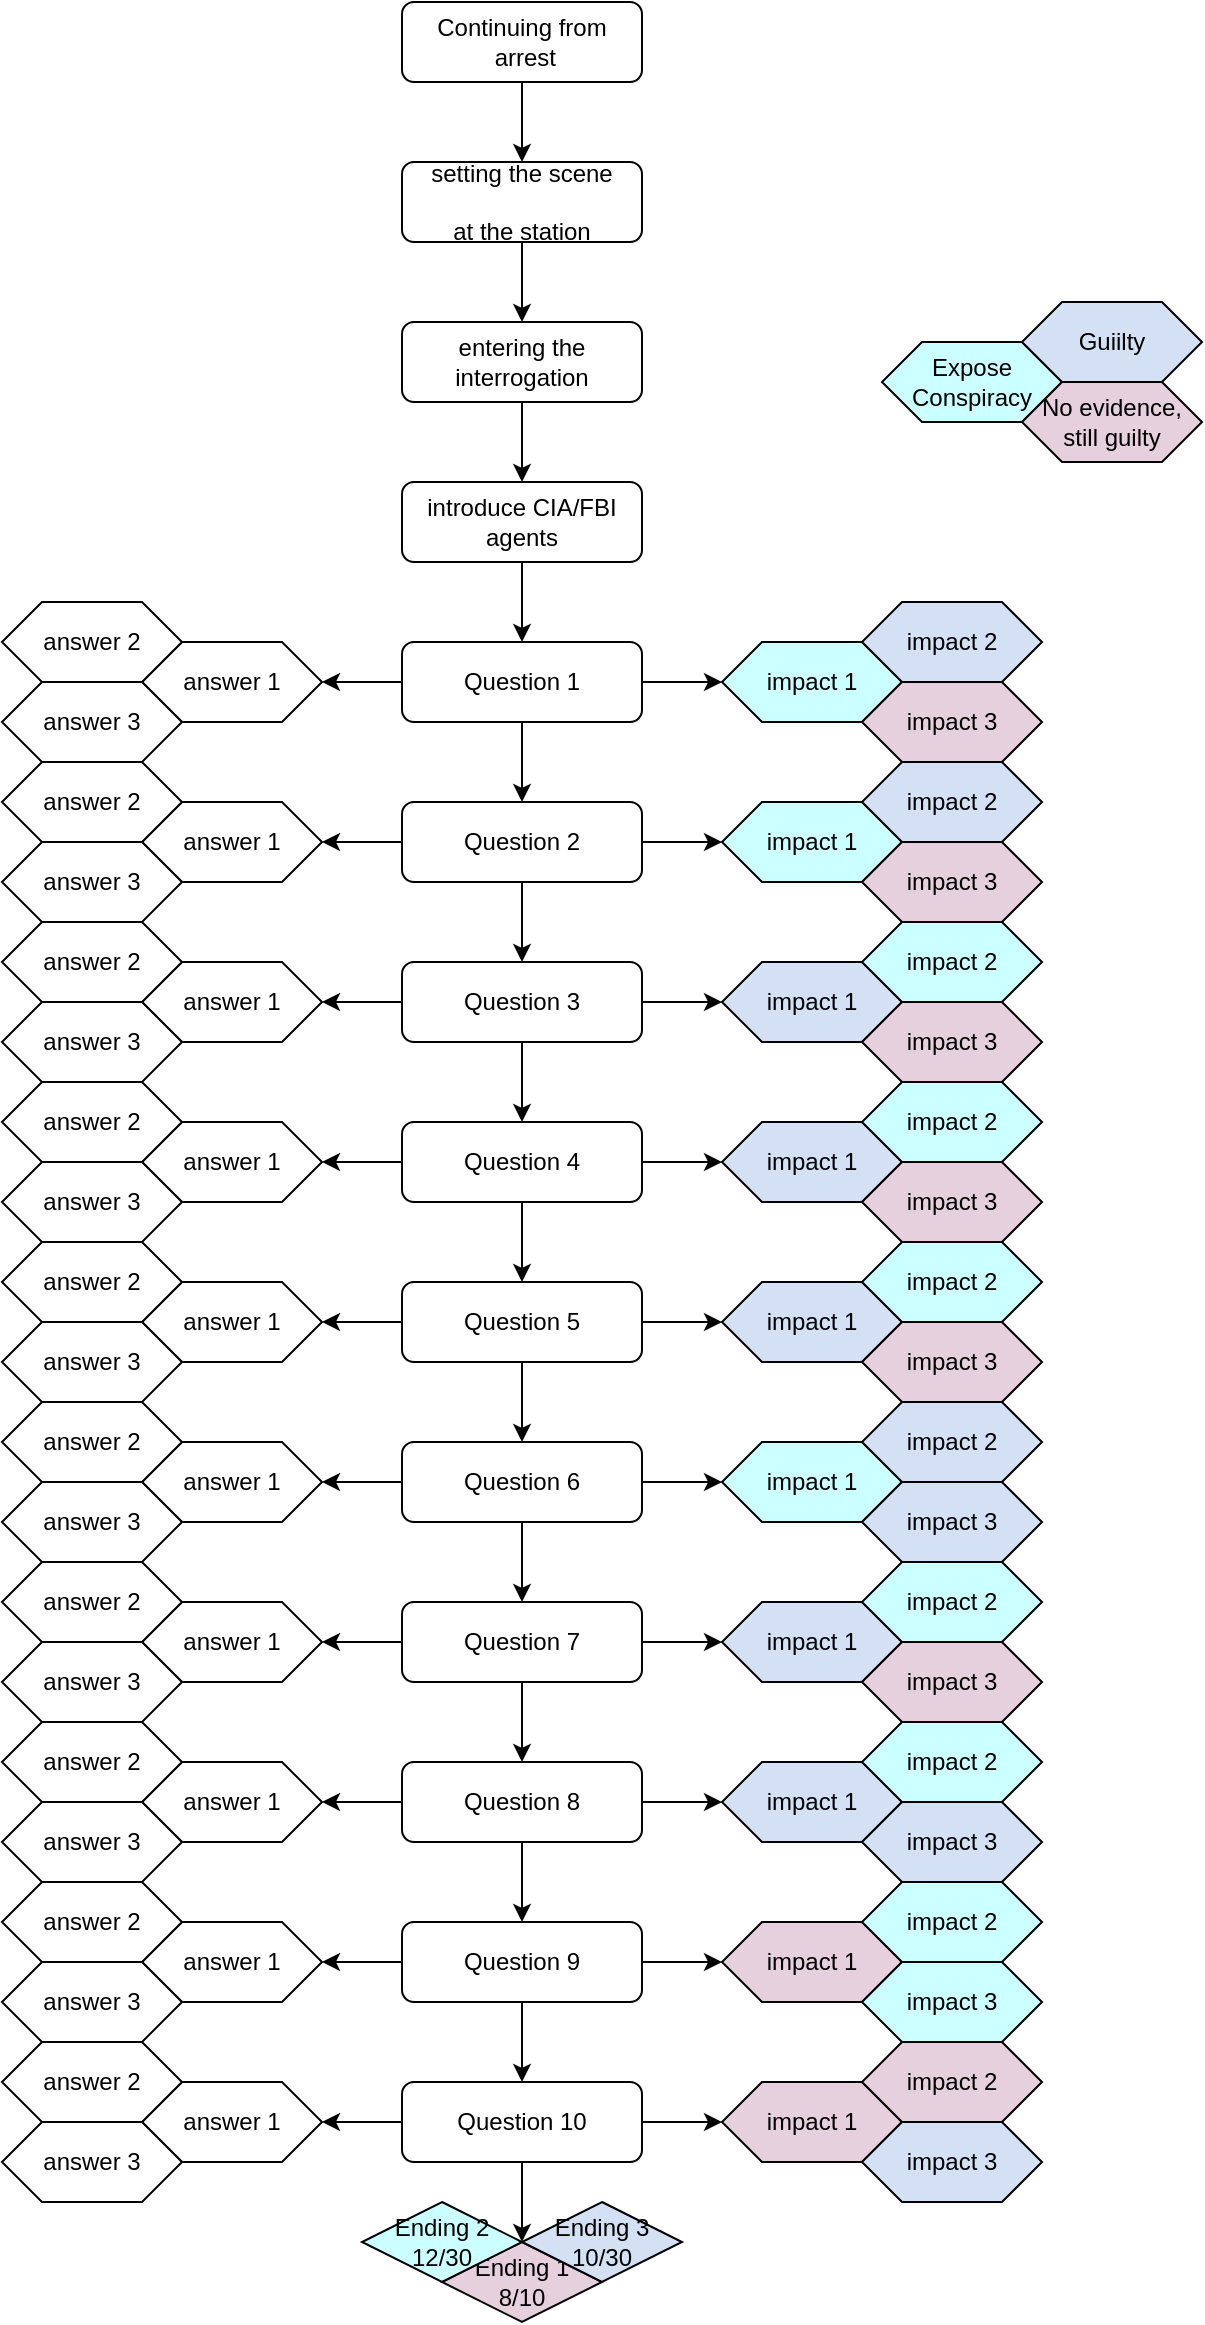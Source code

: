 <mxfile version="14.9.8" type="github">
  <diagram id="C5RBs43oDa-KdzZeNtuy" name="Page-1">
    <mxGraphModel dx="1038" dy="579" grid="1" gridSize="10" guides="1" tooltips="1" connect="1" arrows="1" fold="1" page="1" pageScale="1" pageWidth="827" pageHeight="1169" math="0" shadow="0">
      <root>
        <mxCell id="WIyWlLk6GJQsqaUBKTNV-0" />
        <mxCell id="WIyWlLk6GJQsqaUBKTNV-1" parent="WIyWlLk6GJQsqaUBKTNV-0" />
        <mxCell id="OK6IVoRi-ZR82b24dtMk-136" style="edgeStyle=orthogonalEdgeStyle;rounded=0;orthogonalLoop=1;jettySize=auto;html=1;exitX=0.5;exitY=1;exitDx=0;exitDy=0;entryX=0.5;entryY=0;entryDx=0;entryDy=0;" edge="1" parent="WIyWlLk6GJQsqaUBKTNV-1" source="WIyWlLk6GJQsqaUBKTNV-3" target="dZfw9gdwl8cU3iEWF7_1-1">
          <mxGeometry relative="1" as="geometry" />
        </mxCell>
        <mxCell id="WIyWlLk6GJQsqaUBKTNV-3" value="Continuing from &amp;nbsp;arrest" style="rounded=1;whiteSpace=wrap;html=1;fontSize=12;glass=0;strokeWidth=1;shadow=0;" parent="WIyWlLk6GJQsqaUBKTNV-1" vertex="1">
          <mxGeometry x="360" width="120" height="40" as="geometry" />
        </mxCell>
        <mxCell id="OK6IVoRi-ZR82b24dtMk-137" style="edgeStyle=orthogonalEdgeStyle;rounded=0;orthogonalLoop=1;jettySize=auto;html=1;exitX=0.5;exitY=1;exitDx=0;exitDy=0;" edge="1" parent="WIyWlLk6GJQsqaUBKTNV-1" source="dZfw9gdwl8cU3iEWF7_1-1" target="OK6IVoRi-ZR82b24dtMk-0">
          <mxGeometry relative="1" as="geometry" />
        </mxCell>
        <mxCell id="dZfw9gdwl8cU3iEWF7_1-1" value="setting the scene&lt;br&gt;&amp;nbsp;&lt;br&gt;at the station" style="rounded=1;whiteSpace=wrap;html=1;" vertex="1" parent="WIyWlLk6GJQsqaUBKTNV-1">
          <mxGeometry x="360" y="80" width="120" height="40" as="geometry" />
        </mxCell>
        <mxCell id="OK6IVoRi-ZR82b24dtMk-139" style="edgeStyle=orthogonalEdgeStyle;rounded=0;orthogonalLoop=1;jettySize=auto;html=1;exitX=0.5;exitY=1;exitDx=0;exitDy=0;" edge="1" parent="WIyWlLk6GJQsqaUBKTNV-1" source="dZfw9gdwl8cU3iEWF7_1-9" target="OK6IVoRi-ZR82b24dtMk-1">
          <mxGeometry relative="1" as="geometry" />
        </mxCell>
        <mxCell id="dZfw9gdwl8cU3iEWF7_1-9" value="introduce CIA/FBI agents" style="rounded=1;whiteSpace=wrap;html=1;" vertex="1" parent="WIyWlLk6GJQsqaUBKTNV-1">
          <mxGeometry x="360" y="240" width="120" height="40" as="geometry" />
        </mxCell>
        <mxCell id="OK6IVoRi-ZR82b24dtMk-138" style="edgeStyle=orthogonalEdgeStyle;rounded=0;orthogonalLoop=1;jettySize=auto;html=1;exitX=0.5;exitY=1;exitDx=0;exitDy=0;" edge="1" parent="WIyWlLk6GJQsqaUBKTNV-1" source="OK6IVoRi-ZR82b24dtMk-0" target="dZfw9gdwl8cU3iEWF7_1-9">
          <mxGeometry relative="1" as="geometry" />
        </mxCell>
        <mxCell id="OK6IVoRi-ZR82b24dtMk-0" value="entering the interrogation" style="rounded=1;whiteSpace=wrap;html=1;" vertex="1" parent="WIyWlLk6GJQsqaUBKTNV-1">
          <mxGeometry x="360" y="160" width="120" height="40" as="geometry" />
        </mxCell>
        <mxCell id="OK6IVoRi-ZR82b24dtMk-140" style="edgeStyle=orthogonalEdgeStyle;rounded=0;orthogonalLoop=1;jettySize=auto;html=1;exitX=0.5;exitY=1;exitDx=0;exitDy=0;" edge="1" parent="WIyWlLk6GJQsqaUBKTNV-1" source="OK6IVoRi-ZR82b24dtMk-1" target="OK6IVoRi-ZR82b24dtMk-47">
          <mxGeometry relative="1" as="geometry" />
        </mxCell>
        <mxCell id="OK6IVoRi-ZR82b24dtMk-151" style="edgeStyle=orthogonalEdgeStyle;rounded=0;orthogonalLoop=1;jettySize=auto;html=1;exitX=0;exitY=0.5;exitDx=0;exitDy=0;" edge="1" parent="WIyWlLk6GJQsqaUBKTNV-1" source="OK6IVoRi-ZR82b24dtMk-1" target="OK6IVoRi-ZR82b24dtMk-106">
          <mxGeometry relative="1" as="geometry" />
        </mxCell>
        <mxCell id="OK6IVoRi-ZR82b24dtMk-171" style="edgeStyle=orthogonalEdgeStyle;rounded=0;orthogonalLoop=1;jettySize=auto;html=1;exitX=1;exitY=0.5;exitDx=0;exitDy=0;entryX=0;entryY=0.5;entryDx=0;entryDy=0;" edge="1" parent="WIyWlLk6GJQsqaUBKTNV-1" source="OK6IVoRi-ZR82b24dtMk-1" target="OK6IVoRi-ZR82b24dtMk-58">
          <mxGeometry relative="1" as="geometry" />
        </mxCell>
        <mxCell id="OK6IVoRi-ZR82b24dtMk-1" value="Question 1" style="rounded=1;whiteSpace=wrap;html=1;" vertex="1" parent="WIyWlLk6GJQsqaUBKTNV-1">
          <mxGeometry x="360" y="320" width="120" height="40" as="geometry" />
        </mxCell>
        <mxCell id="OK6IVoRi-ZR82b24dtMk-141" style="edgeStyle=orthogonalEdgeStyle;rounded=0;orthogonalLoop=1;jettySize=auto;html=1;exitX=0.5;exitY=1;exitDx=0;exitDy=0;" edge="1" parent="WIyWlLk6GJQsqaUBKTNV-1" source="OK6IVoRi-ZR82b24dtMk-47" target="OK6IVoRi-ZR82b24dtMk-48">
          <mxGeometry relative="1" as="geometry" />
        </mxCell>
        <mxCell id="OK6IVoRi-ZR82b24dtMk-152" style="edgeStyle=orthogonalEdgeStyle;rounded=0;orthogonalLoop=1;jettySize=auto;html=1;exitX=0;exitY=0.5;exitDx=0;exitDy=0;entryX=1;entryY=0.5;entryDx=0;entryDy=0;" edge="1" parent="WIyWlLk6GJQsqaUBKTNV-1" source="OK6IVoRi-ZR82b24dtMk-47" target="OK6IVoRi-ZR82b24dtMk-109">
          <mxGeometry relative="1" as="geometry" />
        </mxCell>
        <mxCell id="OK6IVoRi-ZR82b24dtMk-170" style="edgeStyle=orthogonalEdgeStyle;rounded=0;orthogonalLoop=1;jettySize=auto;html=1;exitX=1;exitY=0.5;exitDx=0;exitDy=0;entryX=0;entryY=0.5;entryDx=0;entryDy=0;" edge="1" parent="WIyWlLk6GJQsqaUBKTNV-1" source="OK6IVoRi-ZR82b24dtMk-47" target="OK6IVoRi-ZR82b24dtMk-65">
          <mxGeometry relative="1" as="geometry" />
        </mxCell>
        <mxCell id="dZfw9gdwl8cU3iEWF7_1-65" style="edgeStyle=orthogonalEdgeStyle;rounded=0;orthogonalLoop=1;jettySize=auto;html=1;entryX=0.427;entryY=0.01;entryDx=0;entryDy=0;entryPerimeter=0;" edge="1" parent="WIyWlLk6GJQsqaUBKTNV-1" source="dZfw9gdwl8cU3iEWF7_1-24" target="dZfw9gdwl8cU3iEWF7_1-16">
          <mxGeometry relative="1" as="geometry">
            <mxPoint x="100" y="360" as="targetPoint" />
            <Array as="points">
              <mxPoint x="760" y="320" />
              <mxPoint x="270" y="320" />
              <mxPoint x="270" y="330" />
              <mxPoint x="100" y="330" />
              <mxPoint x="100" y="491" />
            </Array>
          </mxGeometry>
        </mxCell>
        <mxCell id="OK6IVoRi-ZR82b24dtMk-47" value="Question 2" style="rounded=1;whiteSpace=wrap;html=1;" vertex="1" parent="WIyWlLk6GJQsqaUBKTNV-1">
          <mxGeometry x="360" y="400" width="120" height="40" as="geometry" />
        </mxCell>
        <mxCell id="OK6IVoRi-ZR82b24dtMk-142" style="edgeStyle=orthogonalEdgeStyle;rounded=0;orthogonalLoop=1;jettySize=auto;html=1;exitX=0.5;exitY=1;exitDx=0;exitDy=0;entryX=0.5;entryY=0;entryDx=0;entryDy=0;" edge="1" parent="WIyWlLk6GJQsqaUBKTNV-1" source="OK6IVoRi-ZR82b24dtMk-48" target="OK6IVoRi-ZR82b24dtMk-49">
          <mxGeometry relative="1" as="geometry" />
        </mxCell>
        <mxCell id="OK6IVoRi-ZR82b24dtMk-153" style="edgeStyle=orthogonalEdgeStyle;rounded=0;orthogonalLoop=1;jettySize=auto;html=1;exitX=0;exitY=0.5;exitDx=0;exitDy=0;entryX=1;entryY=0.5;entryDx=0;entryDy=0;" edge="1" parent="WIyWlLk6GJQsqaUBKTNV-1" source="OK6IVoRi-ZR82b24dtMk-48" target="OK6IVoRi-ZR82b24dtMk-112">
          <mxGeometry relative="1" as="geometry" />
        </mxCell>
        <mxCell id="OK6IVoRi-ZR82b24dtMk-169" style="edgeStyle=orthogonalEdgeStyle;rounded=0;orthogonalLoop=1;jettySize=auto;html=1;exitX=1;exitY=0.5;exitDx=0;exitDy=0;entryX=0;entryY=0.5;entryDx=0;entryDy=0;" edge="1" parent="WIyWlLk6GJQsqaUBKTNV-1" source="OK6IVoRi-ZR82b24dtMk-48" target="OK6IVoRi-ZR82b24dtMk-82">
          <mxGeometry relative="1" as="geometry" />
        </mxCell>
        <mxCell id="OK6IVoRi-ZR82b24dtMk-48" value="Question 3" style="rounded=1;whiteSpace=wrap;html=1;" vertex="1" parent="WIyWlLk6GJQsqaUBKTNV-1">
          <mxGeometry x="360" y="480" width="120" height="40" as="geometry" />
        </mxCell>
        <mxCell id="OK6IVoRi-ZR82b24dtMk-143" style="edgeStyle=orthogonalEdgeStyle;rounded=0;orthogonalLoop=1;jettySize=auto;html=1;exitX=0.5;exitY=1;exitDx=0;exitDy=0;entryX=0.5;entryY=0;entryDx=0;entryDy=0;" edge="1" parent="WIyWlLk6GJQsqaUBKTNV-1" source="OK6IVoRi-ZR82b24dtMk-49" target="OK6IVoRi-ZR82b24dtMk-50">
          <mxGeometry relative="1" as="geometry" />
        </mxCell>
        <mxCell id="OK6IVoRi-ZR82b24dtMk-154" style="edgeStyle=orthogonalEdgeStyle;rounded=0;orthogonalLoop=1;jettySize=auto;html=1;exitX=0;exitY=0.5;exitDx=0;exitDy=0;entryX=1;entryY=0.5;entryDx=0;entryDy=0;" edge="1" parent="WIyWlLk6GJQsqaUBKTNV-1" source="OK6IVoRi-ZR82b24dtMk-49" target="OK6IVoRi-ZR82b24dtMk-115">
          <mxGeometry relative="1" as="geometry" />
        </mxCell>
        <mxCell id="OK6IVoRi-ZR82b24dtMk-168" style="edgeStyle=orthogonalEdgeStyle;rounded=0;orthogonalLoop=1;jettySize=auto;html=1;exitX=1;exitY=0.5;exitDx=0;exitDy=0;entryX=0;entryY=0.5;entryDx=0;entryDy=0;" edge="1" parent="WIyWlLk6GJQsqaUBKTNV-1" source="OK6IVoRi-ZR82b24dtMk-49" target="OK6IVoRi-ZR82b24dtMk-85">
          <mxGeometry relative="1" as="geometry" />
        </mxCell>
        <mxCell id="OK6IVoRi-ZR82b24dtMk-49" value="Question 4" style="rounded=1;whiteSpace=wrap;html=1;" vertex="1" parent="WIyWlLk6GJQsqaUBKTNV-1">
          <mxGeometry x="360" y="560" width="120" height="40" as="geometry" />
        </mxCell>
        <mxCell id="OK6IVoRi-ZR82b24dtMk-144" style="edgeStyle=orthogonalEdgeStyle;rounded=0;orthogonalLoop=1;jettySize=auto;html=1;exitX=0.5;exitY=1;exitDx=0;exitDy=0;entryX=0.5;entryY=0;entryDx=0;entryDy=0;" edge="1" parent="WIyWlLk6GJQsqaUBKTNV-1" source="OK6IVoRi-ZR82b24dtMk-50" target="OK6IVoRi-ZR82b24dtMk-51">
          <mxGeometry relative="1" as="geometry" />
        </mxCell>
        <mxCell id="OK6IVoRi-ZR82b24dtMk-155" style="edgeStyle=orthogonalEdgeStyle;rounded=0;orthogonalLoop=1;jettySize=auto;html=1;exitX=0;exitY=0.5;exitDx=0;exitDy=0;entryX=1;entryY=0.5;entryDx=0;entryDy=0;" edge="1" parent="WIyWlLk6GJQsqaUBKTNV-1" source="OK6IVoRi-ZR82b24dtMk-50" target="OK6IVoRi-ZR82b24dtMk-118">
          <mxGeometry relative="1" as="geometry" />
        </mxCell>
        <mxCell id="OK6IVoRi-ZR82b24dtMk-167" style="edgeStyle=orthogonalEdgeStyle;rounded=0;orthogonalLoop=1;jettySize=auto;html=1;exitX=1;exitY=0.5;exitDx=0;exitDy=0;entryX=0;entryY=0.5;entryDx=0;entryDy=0;" edge="1" parent="WIyWlLk6GJQsqaUBKTNV-1" source="OK6IVoRi-ZR82b24dtMk-50" target="OK6IVoRi-ZR82b24dtMk-88">
          <mxGeometry relative="1" as="geometry" />
        </mxCell>
        <mxCell id="dZfw9gdwl8cU3iEWF7_1-66" style="edgeStyle=orthogonalEdgeStyle;rounded=0;orthogonalLoop=1;jettySize=auto;html=1;" edge="1" parent="WIyWlLk6GJQsqaUBKTNV-1" source="dZfw9gdwl8cU3iEWF7_1-43" target="dZfw9gdwl8cU3iEWF7_1-57">
          <mxGeometry relative="1" as="geometry" />
        </mxCell>
        <mxCell id="OK6IVoRi-ZR82b24dtMk-50" value="Question 5" style="rounded=1;whiteSpace=wrap;html=1;" vertex="1" parent="WIyWlLk6GJQsqaUBKTNV-1">
          <mxGeometry x="360" y="640" width="120" height="40" as="geometry" />
        </mxCell>
        <mxCell id="OK6IVoRi-ZR82b24dtMk-145" style="edgeStyle=orthogonalEdgeStyle;rounded=0;orthogonalLoop=1;jettySize=auto;html=1;exitX=0.5;exitY=1;exitDx=0;exitDy=0;entryX=0.5;entryY=0;entryDx=0;entryDy=0;" edge="1" parent="WIyWlLk6GJQsqaUBKTNV-1" source="OK6IVoRi-ZR82b24dtMk-51" target="OK6IVoRi-ZR82b24dtMk-52">
          <mxGeometry relative="1" as="geometry" />
        </mxCell>
        <mxCell id="OK6IVoRi-ZR82b24dtMk-156" style="edgeStyle=orthogonalEdgeStyle;rounded=0;orthogonalLoop=1;jettySize=auto;html=1;exitX=0;exitY=0.5;exitDx=0;exitDy=0;entryX=1;entryY=0.5;entryDx=0;entryDy=0;" edge="1" parent="WIyWlLk6GJQsqaUBKTNV-1" source="OK6IVoRi-ZR82b24dtMk-51" target="OK6IVoRi-ZR82b24dtMk-121">
          <mxGeometry relative="1" as="geometry" />
        </mxCell>
        <mxCell id="OK6IVoRi-ZR82b24dtMk-166" style="edgeStyle=orthogonalEdgeStyle;rounded=0;orthogonalLoop=1;jettySize=auto;html=1;exitX=1;exitY=0.5;exitDx=0;exitDy=0;entryX=0;entryY=0.5;entryDx=0;entryDy=0;" edge="1" parent="WIyWlLk6GJQsqaUBKTNV-1" source="OK6IVoRi-ZR82b24dtMk-51" target="OK6IVoRi-ZR82b24dtMk-91">
          <mxGeometry relative="1" as="geometry" />
        </mxCell>
        <mxCell id="OK6IVoRi-ZR82b24dtMk-51" value="Question 6" style="rounded=1;whiteSpace=wrap;html=1;" vertex="1" parent="WIyWlLk6GJQsqaUBKTNV-1">
          <mxGeometry x="360" y="720" width="120" height="40" as="geometry" />
        </mxCell>
        <mxCell id="OK6IVoRi-ZR82b24dtMk-146" style="edgeStyle=orthogonalEdgeStyle;rounded=0;orthogonalLoop=1;jettySize=auto;html=1;exitX=0.5;exitY=1;exitDx=0;exitDy=0;entryX=0.5;entryY=0;entryDx=0;entryDy=0;" edge="1" parent="WIyWlLk6GJQsqaUBKTNV-1" source="OK6IVoRi-ZR82b24dtMk-52" target="OK6IVoRi-ZR82b24dtMk-53">
          <mxGeometry relative="1" as="geometry" />
        </mxCell>
        <mxCell id="OK6IVoRi-ZR82b24dtMk-157" style="edgeStyle=orthogonalEdgeStyle;rounded=0;orthogonalLoop=1;jettySize=auto;html=1;exitX=0;exitY=0.5;exitDx=0;exitDy=0;entryX=1;entryY=0.5;entryDx=0;entryDy=0;" edge="1" parent="WIyWlLk6GJQsqaUBKTNV-1" source="OK6IVoRi-ZR82b24dtMk-52" target="OK6IVoRi-ZR82b24dtMk-124">
          <mxGeometry relative="1" as="geometry" />
        </mxCell>
        <mxCell id="OK6IVoRi-ZR82b24dtMk-165" style="edgeStyle=orthogonalEdgeStyle;rounded=0;orthogonalLoop=1;jettySize=auto;html=1;exitX=1;exitY=0.5;exitDx=0;exitDy=0;entryX=0;entryY=0.5;entryDx=0;entryDy=0;" edge="1" parent="WIyWlLk6GJQsqaUBKTNV-1" source="OK6IVoRi-ZR82b24dtMk-52" target="OK6IVoRi-ZR82b24dtMk-94">
          <mxGeometry relative="1" as="geometry" />
        </mxCell>
        <mxCell id="OK6IVoRi-ZR82b24dtMk-52" value="Question 7" style="rounded=1;whiteSpace=wrap;html=1;" vertex="1" parent="WIyWlLk6GJQsqaUBKTNV-1">
          <mxGeometry x="360" y="800" width="120" height="40" as="geometry" />
        </mxCell>
        <mxCell id="OK6IVoRi-ZR82b24dtMk-147" style="edgeStyle=orthogonalEdgeStyle;rounded=0;orthogonalLoop=1;jettySize=auto;html=1;exitX=0.5;exitY=1;exitDx=0;exitDy=0;entryX=0.5;entryY=0;entryDx=0;entryDy=0;" edge="1" parent="WIyWlLk6GJQsqaUBKTNV-1" source="OK6IVoRi-ZR82b24dtMk-53" target="OK6IVoRi-ZR82b24dtMk-54">
          <mxGeometry relative="1" as="geometry" />
        </mxCell>
        <mxCell id="OK6IVoRi-ZR82b24dtMk-158" style="edgeStyle=orthogonalEdgeStyle;rounded=0;orthogonalLoop=1;jettySize=auto;html=1;exitX=0;exitY=0.5;exitDx=0;exitDy=0;entryX=1;entryY=0.5;entryDx=0;entryDy=0;" edge="1" parent="WIyWlLk6GJQsqaUBKTNV-1" source="OK6IVoRi-ZR82b24dtMk-53" target="OK6IVoRi-ZR82b24dtMk-127">
          <mxGeometry relative="1" as="geometry" />
        </mxCell>
        <mxCell id="OK6IVoRi-ZR82b24dtMk-164" style="edgeStyle=orthogonalEdgeStyle;rounded=0;orthogonalLoop=1;jettySize=auto;html=1;exitX=1;exitY=0.5;exitDx=0;exitDy=0;entryX=0;entryY=0.5;entryDx=0;entryDy=0;" edge="1" parent="WIyWlLk6GJQsqaUBKTNV-1" source="OK6IVoRi-ZR82b24dtMk-53" target="OK6IVoRi-ZR82b24dtMk-97">
          <mxGeometry relative="1" as="geometry" />
        </mxCell>
        <mxCell id="OK6IVoRi-ZR82b24dtMk-53" value="Question 8" style="rounded=1;whiteSpace=wrap;html=1;" vertex="1" parent="WIyWlLk6GJQsqaUBKTNV-1">
          <mxGeometry x="360" y="880" width="120" height="40" as="geometry" />
        </mxCell>
        <mxCell id="OK6IVoRi-ZR82b24dtMk-148" style="edgeStyle=orthogonalEdgeStyle;rounded=0;orthogonalLoop=1;jettySize=auto;html=1;exitX=0.5;exitY=1;exitDx=0;exitDy=0;entryX=0.5;entryY=0;entryDx=0;entryDy=0;" edge="1" parent="WIyWlLk6GJQsqaUBKTNV-1" source="OK6IVoRi-ZR82b24dtMk-54" target="OK6IVoRi-ZR82b24dtMk-55">
          <mxGeometry relative="1" as="geometry" />
        </mxCell>
        <mxCell id="OK6IVoRi-ZR82b24dtMk-159" style="edgeStyle=orthogonalEdgeStyle;rounded=0;orthogonalLoop=1;jettySize=auto;html=1;exitX=0;exitY=0.5;exitDx=0;exitDy=0;entryX=1;entryY=0.5;entryDx=0;entryDy=0;" edge="1" parent="WIyWlLk6GJQsqaUBKTNV-1" source="OK6IVoRi-ZR82b24dtMk-54" target="OK6IVoRi-ZR82b24dtMk-130">
          <mxGeometry relative="1" as="geometry" />
        </mxCell>
        <mxCell id="OK6IVoRi-ZR82b24dtMk-163" style="edgeStyle=orthogonalEdgeStyle;rounded=0;orthogonalLoop=1;jettySize=auto;html=1;exitX=1;exitY=0.5;exitDx=0;exitDy=0;entryX=0;entryY=0.5;entryDx=0;entryDy=0;" edge="1" parent="WIyWlLk6GJQsqaUBKTNV-1" source="OK6IVoRi-ZR82b24dtMk-54" target="OK6IVoRi-ZR82b24dtMk-100">
          <mxGeometry relative="1" as="geometry" />
        </mxCell>
        <mxCell id="OK6IVoRi-ZR82b24dtMk-54" value="Question 9" style="rounded=1;whiteSpace=wrap;html=1;" vertex="1" parent="WIyWlLk6GJQsqaUBKTNV-1">
          <mxGeometry x="360" y="960" width="120" height="40" as="geometry" />
        </mxCell>
        <mxCell id="OK6IVoRi-ZR82b24dtMk-149" style="edgeStyle=orthogonalEdgeStyle;rounded=0;orthogonalLoop=1;jettySize=auto;html=1;exitX=0.5;exitY=1;exitDx=0;exitDy=0;" edge="1" parent="WIyWlLk6GJQsqaUBKTNV-1" source="OK6IVoRi-ZR82b24dtMk-55">
          <mxGeometry relative="1" as="geometry">
            <mxPoint x="420" y="1120" as="targetPoint" />
          </mxGeometry>
        </mxCell>
        <mxCell id="OK6IVoRi-ZR82b24dtMk-161" style="edgeStyle=orthogonalEdgeStyle;rounded=0;orthogonalLoop=1;jettySize=auto;html=1;exitX=0;exitY=0.5;exitDx=0;exitDy=0;entryX=1;entryY=0.5;entryDx=0;entryDy=0;" edge="1" parent="WIyWlLk6GJQsqaUBKTNV-1" source="OK6IVoRi-ZR82b24dtMk-55" target="OK6IVoRi-ZR82b24dtMk-133">
          <mxGeometry relative="1" as="geometry" />
        </mxCell>
        <mxCell id="OK6IVoRi-ZR82b24dtMk-162" style="edgeStyle=orthogonalEdgeStyle;rounded=0;orthogonalLoop=1;jettySize=auto;html=1;exitX=1;exitY=0.5;exitDx=0;exitDy=0;entryX=0;entryY=0.5;entryDx=0;entryDy=0;" edge="1" parent="WIyWlLk6GJQsqaUBKTNV-1" source="OK6IVoRi-ZR82b24dtMk-55" target="OK6IVoRi-ZR82b24dtMk-103">
          <mxGeometry relative="1" as="geometry" />
        </mxCell>
        <mxCell id="OK6IVoRi-ZR82b24dtMk-55" value="Question 10" style="rounded=1;whiteSpace=wrap;html=1;" vertex="1" parent="WIyWlLk6GJQsqaUBKTNV-1">
          <mxGeometry x="360" y="1040" width="120" height="40" as="geometry" />
        </mxCell>
        <mxCell id="OK6IVoRi-ZR82b24dtMk-58" value="impact 1" style="shape=hexagon;perimeter=hexagonPerimeter2;whiteSpace=wrap;html=1;fixedSize=1;fillColor=#CCFFFF;" vertex="1" parent="WIyWlLk6GJQsqaUBKTNV-1">
          <mxGeometry x="520" y="320" width="90" height="40" as="geometry" />
        </mxCell>
        <mxCell id="OK6IVoRi-ZR82b24dtMk-60" value="&lt;span&gt;impact 3&lt;/span&gt;" style="shape=hexagon;perimeter=hexagonPerimeter2;whiteSpace=wrap;html=1;fixedSize=1;fillColor=#E6D0DE;" vertex="1" parent="WIyWlLk6GJQsqaUBKTNV-1">
          <mxGeometry x="590" y="340" width="90" height="40" as="geometry" />
        </mxCell>
        <mxCell id="OK6IVoRi-ZR82b24dtMk-61" value="&lt;span&gt;impact 2&lt;/span&gt;" style="shape=hexagon;perimeter=hexagonPerimeter2;whiteSpace=wrap;html=1;fixedSize=1;fillColor=#D4E1F5;" vertex="1" parent="WIyWlLk6GJQsqaUBKTNV-1">
          <mxGeometry x="590" y="300" width="90" height="40" as="geometry" />
        </mxCell>
        <mxCell id="OK6IVoRi-ZR82b24dtMk-65" value="&lt;span&gt;impact 1&lt;/span&gt;" style="shape=hexagon;perimeter=hexagonPerimeter2;whiteSpace=wrap;html=1;fixedSize=1;fillColor=#CCFFFF;" vertex="1" parent="WIyWlLk6GJQsqaUBKTNV-1">
          <mxGeometry x="520" y="400" width="90" height="40" as="geometry" />
        </mxCell>
        <mxCell id="OK6IVoRi-ZR82b24dtMk-66" value="&lt;span&gt;impact 3&lt;/span&gt;" style="shape=hexagon;perimeter=hexagonPerimeter2;whiteSpace=wrap;html=1;fixedSize=1;fillColor=#E6D0DE;" vertex="1" parent="WIyWlLk6GJQsqaUBKTNV-1">
          <mxGeometry x="590" y="420" width="90" height="40" as="geometry" />
        </mxCell>
        <mxCell id="OK6IVoRi-ZR82b24dtMk-67" value="&lt;span&gt;impact 2&lt;/span&gt;" style="shape=hexagon;perimeter=hexagonPerimeter2;whiteSpace=wrap;html=1;fixedSize=1;fillColor=#D4E1F5;" vertex="1" parent="WIyWlLk6GJQsqaUBKTNV-1">
          <mxGeometry x="590" y="380" width="90" height="40" as="geometry" />
        </mxCell>
        <mxCell id="OK6IVoRi-ZR82b24dtMk-82" value="&lt;span&gt;impact 1&lt;/span&gt;" style="shape=hexagon;perimeter=hexagonPerimeter2;whiteSpace=wrap;html=1;fixedSize=1;fillColor=#D4E1F5;" vertex="1" parent="WIyWlLk6GJQsqaUBKTNV-1">
          <mxGeometry x="520" y="480" width="90" height="40" as="geometry" />
        </mxCell>
        <mxCell id="OK6IVoRi-ZR82b24dtMk-83" value="&lt;span&gt;impact 3&lt;/span&gt;" style="shape=hexagon;perimeter=hexagonPerimeter2;whiteSpace=wrap;html=1;fixedSize=1;fillColor=#E6D0DE;" vertex="1" parent="WIyWlLk6GJQsqaUBKTNV-1">
          <mxGeometry x="590" y="500" width="90" height="40" as="geometry" />
        </mxCell>
        <mxCell id="OK6IVoRi-ZR82b24dtMk-84" value="&lt;span&gt;impact 2&lt;/span&gt;" style="shape=hexagon;perimeter=hexagonPerimeter2;whiteSpace=wrap;html=1;fixedSize=1;fillColor=#CCFFFF;" vertex="1" parent="WIyWlLk6GJQsqaUBKTNV-1">
          <mxGeometry x="590" y="460" width="90" height="40" as="geometry" />
        </mxCell>
        <mxCell id="OK6IVoRi-ZR82b24dtMk-85" value="&lt;span&gt;impact 1&lt;/span&gt;" style="shape=hexagon;perimeter=hexagonPerimeter2;whiteSpace=wrap;html=1;fixedSize=1;fillColor=#D4E1F5;" vertex="1" parent="WIyWlLk6GJQsqaUBKTNV-1">
          <mxGeometry x="520" y="560" width="90" height="40" as="geometry" />
        </mxCell>
        <mxCell id="OK6IVoRi-ZR82b24dtMk-86" value="&lt;span&gt;impact 3&lt;/span&gt;" style="shape=hexagon;perimeter=hexagonPerimeter2;whiteSpace=wrap;html=1;fixedSize=1;fillColor=#E6D0DE;" vertex="1" parent="WIyWlLk6GJQsqaUBKTNV-1">
          <mxGeometry x="590" y="580" width="90" height="40" as="geometry" />
        </mxCell>
        <mxCell id="OK6IVoRi-ZR82b24dtMk-87" value="&lt;span&gt;impact 2&lt;/span&gt;" style="shape=hexagon;perimeter=hexagonPerimeter2;whiteSpace=wrap;html=1;fixedSize=1;fillColor=#CCFFFF;" vertex="1" parent="WIyWlLk6GJQsqaUBKTNV-1">
          <mxGeometry x="590" y="540" width="90" height="40" as="geometry" />
        </mxCell>
        <mxCell id="OK6IVoRi-ZR82b24dtMk-88" value="&lt;span&gt;impact 1&lt;/span&gt;" style="shape=hexagon;perimeter=hexagonPerimeter2;whiteSpace=wrap;html=1;fixedSize=1;fillColor=#D4E1F5;" vertex="1" parent="WIyWlLk6GJQsqaUBKTNV-1">
          <mxGeometry x="520" y="640" width="90" height="40" as="geometry" />
        </mxCell>
        <mxCell id="OK6IVoRi-ZR82b24dtMk-89" value="&lt;span&gt;impact 3&lt;/span&gt;" style="shape=hexagon;perimeter=hexagonPerimeter2;whiteSpace=wrap;html=1;fixedSize=1;fillColor=#E6D0DE;" vertex="1" parent="WIyWlLk6GJQsqaUBKTNV-1">
          <mxGeometry x="590" y="660" width="90" height="40" as="geometry" />
        </mxCell>
        <mxCell id="OK6IVoRi-ZR82b24dtMk-90" value="&lt;span&gt;impact 2&lt;/span&gt;" style="shape=hexagon;perimeter=hexagonPerimeter2;whiteSpace=wrap;html=1;fixedSize=1;fillColor=#CCFFFF;" vertex="1" parent="WIyWlLk6GJQsqaUBKTNV-1">
          <mxGeometry x="590" y="620" width="90" height="40" as="geometry" />
        </mxCell>
        <mxCell id="OK6IVoRi-ZR82b24dtMk-91" value="&lt;span&gt;impact 1&lt;/span&gt;" style="shape=hexagon;perimeter=hexagonPerimeter2;whiteSpace=wrap;html=1;fixedSize=1;fillColor=#CCFFFF;" vertex="1" parent="WIyWlLk6GJQsqaUBKTNV-1">
          <mxGeometry x="520" y="720" width="90" height="40" as="geometry" />
        </mxCell>
        <mxCell id="OK6IVoRi-ZR82b24dtMk-92" value="&lt;span&gt;impact 3&lt;/span&gt;" style="shape=hexagon;perimeter=hexagonPerimeter2;whiteSpace=wrap;html=1;fixedSize=1;fillColor=#D4E1F5;" vertex="1" parent="WIyWlLk6GJQsqaUBKTNV-1">
          <mxGeometry x="590" y="740" width="90" height="40" as="geometry" />
        </mxCell>
        <mxCell id="OK6IVoRi-ZR82b24dtMk-93" value="&lt;span&gt;impact 2&lt;/span&gt;" style="shape=hexagon;perimeter=hexagonPerimeter2;whiteSpace=wrap;html=1;fixedSize=1;fillColor=#D4E1F5;" vertex="1" parent="WIyWlLk6GJQsqaUBKTNV-1">
          <mxGeometry x="590" y="700" width="90" height="40" as="geometry" />
        </mxCell>
        <mxCell id="OK6IVoRi-ZR82b24dtMk-94" value="&lt;span&gt;impact 1&lt;/span&gt;" style="shape=hexagon;perimeter=hexagonPerimeter2;whiteSpace=wrap;html=1;fixedSize=1;fillColor=#D4E1F5;" vertex="1" parent="WIyWlLk6GJQsqaUBKTNV-1">
          <mxGeometry x="520" y="800" width="90" height="40" as="geometry" />
        </mxCell>
        <mxCell id="OK6IVoRi-ZR82b24dtMk-95" value="&lt;span&gt;impact 3&lt;/span&gt;" style="shape=hexagon;perimeter=hexagonPerimeter2;whiteSpace=wrap;html=1;fixedSize=1;fillColor=#E6D0DE;" vertex="1" parent="WIyWlLk6GJQsqaUBKTNV-1">
          <mxGeometry x="590" y="820" width="90" height="40" as="geometry" />
        </mxCell>
        <mxCell id="OK6IVoRi-ZR82b24dtMk-96" value="&lt;span&gt;impact 2&lt;/span&gt;" style="shape=hexagon;perimeter=hexagonPerimeter2;whiteSpace=wrap;html=1;fixedSize=1;fillColor=#CCFFFF;" vertex="1" parent="WIyWlLk6GJQsqaUBKTNV-1">
          <mxGeometry x="590" y="780" width="90" height="40" as="geometry" />
        </mxCell>
        <mxCell id="OK6IVoRi-ZR82b24dtMk-97" value="&lt;span&gt;impact 1&lt;/span&gt;" style="shape=hexagon;perimeter=hexagonPerimeter2;whiteSpace=wrap;html=1;fixedSize=1;fillColor=#D4E1F5;" vertex="1" parent="WIyWlLk6GJQsqaUBKTNV-1">
          <mxGeometry x="520" y="880" width="90" height="40" as="geometry" />
        </mxCell>
        <mxCell id="OK6IVoRi-ZR82b24dtMk-98" value="&lt;span&gt;impact 3&lt;/span&gt;" style="shape=hexagon;perimeter=hexagonPerimeter2;whiteSpace=wrap;html=1;fixedSize=1;fillColor=#D4E1F5;" vertex="1" parent="WIyWlLk6GJQsqaUBKTNV-1">
          <mxGeometry x="590" y="900" width="90" height="40" as="geometry" />
        </mxCell>
        <mxCell id="OK6IVoRi-ZR82b24dtMk-99" value="&lt;span&gt;impact 2&lt;/span&gt;" style="shape=hexagon;perimeter=hexagonPerimeter2;whiteSpace=wrap;html=1;fixedSize=1;fillColor=#CCFFFF;" vertex="1" parent="WIyWlLk6GJQsqaUBKTNV-1">
          <mxGeometry x="590" y="860" width="90" height="40" as="geometry" />
        </mxCell>
        <mxCell id="OK6IVoRi-ZR82b24dtMk-100" value="&lt;span&gt;impact 1&lt;/span&gt;" style="shape=hexagon;perimeter=hexagonPerimeter2;whiteSpace=wrap;html=1;fixedSize=1;fillColor=#E6D0DE;" vertex="1" parent="WIyWlLk6GJQsqaUBKTNV-1">
          <mxGeometry x="520" y="960" width="90" height="40" as="geometry" />
        </mxCell>
        <mxCell id="OK6IVoRi-ZR82b24dtMk-101" value="&lt;span&gt;impact 3&lt;/span&gt;" style="shape=hexagon;perimeter=hexagonPerimeter2;whiteSpace=wrap;html=1;fixedSize=1;fillColor=#CCFFFF;" vertex="1" parent="WIyWlLk6GJQsqaUBKTNV-1">
          <mxGeometry x="590" y="980" width="90" height="40" as="geometry" />
        </mxCell>
        <mxCell id="OK6IVoRi-ZR82b24dtMk-102" value="&lt;span&gt;impact 2&lt;/span&gt;" style="shape=hexagon;perimeter=hexagonPerimeter2;whiteSpace=wrap;html=1;fixedSize=1;fillColor=#CCFFFF;" vertex="1" parent="WIyWlLk6GJQsqaUBKTNV-1">
          <mxGeometry x="590" y="940" width="90" height="40" as="geometry" />
        </mxCell>
        <mxCell id="OK6IVoRi-ZR82b24dtMk-103" value="&lt;span&gt;impact 1&lt;/span&gt;" style="shape=hexagon;perimeter=hexagonPerimeter2;whiteSpace=wrap;html=1;fixedSize=1;fillColor=#E6D0DE;" vertex="1" parent="WIyWlLk6GJQsqaUBKTNV-1">
          <mxGeometry x="520" y="1040" width="90" height="40" as="geometry" />
        </mxCell>
        <mxCell id="OK6IVoRi-ZR82b24dtMk-104" value="&lt;span&gt;impact 3&lt;/span&gt;" style="shape=hexagon;perimeter=hexagonPerimeter2;whiteSpace=wrap;html=1;fixedSize=1;fillColor=#D4E1F5;" vertex="1" parent="WIyWlLk6GJQsqaUBKTNV-1">
          <mxGeometry x="590" y="1060" width="90" height="40" as="geometry" />
        </mxCell>
        <mxCell id="OK6IVoRi-ZR82b24dtMk-105" value="&lt;span&gt;impact 2&lt;/span&gt;" style="shape=hexagon;perimeter=hexagonPerimeter2;whiteSpace=wrap;html=1;fixedSize=1;fillColor=#E6D0DE;" vertex="1" parent="WIyWlLk6GJQsqaUBKTNV-1">
          <mxGeometry x="590" y="1020" width="90" height="40" as="geometry" />
        </mxCell>
        <mxCell id="OK6IVoRi-ZR82b24dtMk-106" value="answer 1" style="shape=hexagon;perimeter=hexagonPerimeter2;whiteSpace=wrap;html=1;fixedSize=1;" vertex="1" parent="WIyWlLk6GJQsqaUBKTNV-1">
          <mxGeometry x="230" y="320" width="90" height="40" as="geometry" />
        </mxCell>
        <mxCell id="OK6IVoRi-ZR82b24dtMk-107" value="answer 3" style="shape=hexagon;perimeter=hexagonPerimeter2;whiteSpace=wrap;html=1;fixedSize=1;" vertex="1" parent="WIyWlLk6GJQsqaUBKTNV-1">
          <mxGeometry x="160" y="340" width="90" height="40" as="geometry" />
        </mxCell>
        <mxCell id="OK6IVoRi-ZR82b24dtMk-108" value="answer 2" style="shape=hexagon;perimeter=hexagonPerimeter2;whiteSpace=wrap;html=1;fixedSize=1;" vertex="1" parent="WIyWlLk6GJQsqaUBKTNV-1">
          <mxGeometry x="160" y="300" width="90" height="40" as="geometry" />
        </mxCell>
        <mxCell id="OK6IVoRi-ZR82b24dtMk-109" value="&lt;span&gt;answer 1&lt;/span&gt;" style="shape=hexagon;perimeter=hexagonPerimeter2;whiteSpace=wrap;html=1;fixedSize=1;" vertex="1" parent="WIyWlLk6GJQsqaUBKTNV-1">
          <mxGeometry x="230" y="400" width="90" height="40" as="geometry" />
        </mxCell>
        <mxCell id="OK6IVoRi-ZR82b24dtMk-110" value="&lt;span&gt;answer 3&lt;/span&gt;" style="shape=hexagon;perimeter=hexagonPerimeter2;whiteSpace=wrap;html=1;fixedSize=1;" vertex="1" parent="WIyWlLk6GJQsqaUBKTNV-1">
          <mxGeometry x="160" y="420" width="90" height="40" as="geometry" />
        </mxCell>
        <mxCell id="OK6IVoRi-ZR82b24dtMk-111" value="&lt;span&gt;answer 2&lt;/span&gt;" style="shape=hexagon;perimeter=hexagonPerimeter2;whiteSpace=wrap;html=1;fixedSize=1;" vertex="1" parent="WIyWlLk6GJQsqaUBKTNV-1">
          <mxGeometry x="160" y="380" width="90" height="40" as="geometry" />
        </mxCell>
        <mxCell id="OK6IVoRi-ZR82b24dtMk-112" value="&lt;span&gt;answer 1&lt;/span&gt;" style="shape=hexagon;perimeter=hexagonPerimeter2;whiteSpace=wrap;html=1;fixedSize=1;" vertex="1" parent="WIyWlLk6GJQsqaUBKTNV-1">
          <mxGeometry x="230" y="480" width="90" height="40" as="geometry" />
        </mxCell>
        <mxCell id="OK6IVoRi-ZR82b24dtMk-113" value="answer 3" style="shape=hexagon;perimeter=hexagonPerimeter2;whiteSpace=wrap;html=1;fixedSize=1;" vertex="1" parent="WIyWlLk6GJQsqaUBKTNV-1">
          <mxGeometry x="160" y="500" width="90" height="40" as="geometry" />
        </mxCell>
        <mxCell id="OK6IVoRi-ZR82b24dtMk-114" value="&lt;span&gt;answer 2&lt;/span&gt;" style="shape=hexagon;perimeter=hexagonPerimeter2;whiteSpace=wrap;html=1;fixedSize=1;" vertex="1" parent="WIyWlLk6GJQsqaUBKTNV-1">
          <mxGeometry x="160" y="460" width="90" height="40" as="geometry" />
        </mxCell>
        <mxCell id="OK6IVoRi-ZR82b24dtMk-115" value="&lt;span&gt;answer 1&lt;/span&gt;" style="shape=hexagon;perimeter=hexagonPerimeter2;whiteSpace=wrap;html=1;fixedSize=1;" vertex="1" parent="WIyWlLk6GJQsqaUBKTNV-1">
          <mxGeometry x="230" y="560" width="90" height="40" as="geometry" />
        </mxCell>
        <mxCell id="OK6IVoRi-ZR82b24dtMk-116" value="&lt;span&gt;answer 3&lt;/span&gt;" style="shape=hexagon;perimeter=hexagonPerimeter2;whiteSpace=wrap;html=1;fixedSize=1;" vertex="1" parent="WIyWlLk6GJQsqaUBKTNV-1">
          <mxGeometry x="160" y="580" width="90" height="40" as="geometry" />
        </mxCell>
        <mxCell id="OK6IVoRi-ZR82b24dtMk-117" value="&lt;span&gt;answer 2&lt;/span&gt;" style="shape=hexagon;perimeter=hexagonPerimeter2;whiteSpace=wrap;html=1;fixedSize=1;" vertex="1" parent="WIyWlLk6GJQsqaUBKTNV-1">
          <mxGeometry x="160" y="540" width="90" height="40" as="geometry" />
        </mxCell>
        <mxCell id="OK6IVoRi-ZR82b24dtMk-118" value="&lt;span&gt;answer 1&lt;/span&gt;" style="shape=hexagon;perimeter=hexagonPerimeter2;whiteSpace=wrap;html=1;fixedSize=1;" vertex="1" parent="WIyWlLk6GJQsqaUBKTNV-1">
          <mxGeometry x="230" y="640" width="90" height="40" as="geometry" />
        </mxCell>
        <mxCell id="OK6IVoRi-ZR82b24dtMk-119" value="&lt;span&gt;answer 3&lt;/span&gt;" style="shape=hexagon;perimeter=hexagonPerimeter2;whiteSpace=wrap;html=1;fixedSize=1;" vertex="1" parent="WIyWlLk6GJQsqaUBKTNV-1">
          <mxGeometry x="160" y="660" width="90" height="40" as="geometry" />
        </mxCell>
        <mxCell id="OK6IVoRi-ZR82b24dtMk-120" value="&lt;span&gt;answer 2&lt;/span&gt;" style="shape=hexagon;perimeter=hexagonPerimeter2;whiteSpace=wrap;html=1;fixedSize=1;" vertex="1" parent="WIyWlLk6GJQsqaUBKTNV-1">
          <mxGeometry x="160" y="620" width="90" height="40" as="geometry" />
        </mxCell>
        <mxCell id="OK6IVoRi-ZR82b24dtMk-121" value="&lt;span&gt;answer 1&lt;/span&gt;" style="shape=hexagon;perimeter=hexagonPerimeter2;whiteSpace=wrap;html=1;fixedSize=1;" vertex="1" parent="WIyWlLk6GJQsqaUBKTNV-1">
          <mxGeometry x="230" y="720" width="90" height="40" as="geometry" />
        </mxCell>
        <mxCell id="OK6IVoRi-ZR82b24dtMk-122" value="&lt;span&gt;answer 3&lt;/span&gt;" style="shape=hexagon;perimeter=hexagonPerimeter2;whiteSpace=wrap;html=1;fixedSize=1;" vertex="1" parent="WIyWlLk6GJQsqaUBKTNV-1">
          <mxGeometry x="160" y="740" width="90" height="40" as="geometry" />
        </mxCell>
        <mxCell id="OK6IVoRi-ZR82b24dtMk-123" value="&lt;span&gt;answer 2&lt;/span&gt;" style="shape=hexagon;perimeter=hexagonPerimeter2;whiteSpace=wrap;html=1;fixedSize=1;" vertex="1" parent="WIyWlLk6GJQsqaUBKTNV-1">
          <mxGeometry x="160" y="700" width="90" height="40" as="geometry" />
        </mxCell>
        <mxCell id="OK6IVoRi-ZR82b24dtMk-124" value="&lt;span&gt;answer 1&lt;/span&gt;" style="shape=hexagon;perimeter=hexagonPerimeter2;whiteSpace=wrap;html=1;fixedSize=1;" vertex="1" parent="WIyWlLk6GJQsqaUBKTNV-1">
          <mxGeometry x="230" y="800" width="90" height="40" as="geometry" />
        </mxCell>
        <mxCell id="OK6IVoRi-ZR82b24dtMk-125" value="&lt;span&gt;answer 3&lt;/span&gt;" style="shape=hexagon;perimeter=hexagonPerimeter2;whiteSpace=wrap;html=1;fixedSize=1;" vertex="1" parent="WIyWlLk6GJQsqaUBKTNV-1">
          <mxGeometry x="160" y="820" width="90" height="40" as="geometry" />
        </mxCell>
        <mxCell id="OK6IVoRi-ZR82b24dtMk-126" value="&lt;span&gt;answer 2&lt;/span&gt;" style="shape=hexagon;perimeter=hexagonPerimeter2;whiteSpace=wrap;html=1;fixedSize=1;" vertex="1" parent="WIyWlLk6GJQsqaUBKTNV-1">
          <mxGeometry x="160" y="780" width="90" height="40" as="geometry" />
        </mxCell>
        <mxCell id="OK6IVoRi-ZR82b24dtMk-127" value="&lt;span&gt;answer 1&lt;/span&gt;" style="shape=hexagon;perimeter=hexagonPerimeter2;whiteSpace=wrap;html=1;fixedSize=1;" vertex="1" parent="WIyWlLk6GJQsqaUBKTNV-1">
          <mxGeometry x="230" y="880" width="90" height="40" as="geometry" />
        </mxCell>
        <mxCell id="OK6IVoRi-ZR82b24dtMk-128" value="&lt;span&gt;answer 3&lt;/span&gt;" style="shape=hexagon;perimeter=hexagonPerimeter2;whiteSpace=wrap;html=1;fixedSize=1;" vertex="1" parent="WIyWlLk6GJQsqaUBKTNV-1">
          <mxGeometry x="160" y="900" width="90" height="40" as="geometry" />
        </mxCell>
        <mxCell id="OK6IVoRi-ZR82b24dtMk-129" value="&lt;span&gt;answer 2&lt;/span&gt;" style="shape=hexagon;perimeter=hexagonPerimeter2;whiteSpace=wrap;html=1;fixedSize=1;" vertex="1" parent="WIyWlLk6GJQsqaUBKTNV-1">
          <mxGeometry x="160" y="860" width="90" height="40" as="geometry" />
        </mxCell>
        <mxCell id="OK6IVoRi-ZR82b24dtMk-130" value="&lt;span&gt;answer 1&lt;/span&gt;" style="shape=hexagon;perimeter=hexagonPerimeter2;whiteSpace=wrap;html=1;fixedSize=1;" vertex="1" parent="WIyWlLk6GJQsqaUBKTNV-1">
          <mxGeometry x="230" y="960" width="90" height="40" as="geometry" />
        </mxCell>
        <mxCell id="OK6IVoRi-ZR82b24dtMk-131" value="&lt;span&gt;answer 3&lt;/span&gt;" style="shape=hexagon;perimeter=hexagonPerimeter2;whiteSpace=wrap;html=1;fixedSize=1;" vertex="1" parent="WIyWlLk6GJQsqaUBKTNV-1">
          <mxGeometry x="160" y="980" width="90" height="40" as="geometry" />
        </mxCell>
        <mxCell id="OK6IVoRi-ZR82b24dtMk-132" value="&lt;span&gt;answer 2&lt;/span&gt;" style="shape=hexagon;perimeter=hexagonPerimeter2;whiteSpace=wrap;html=1;fixedSize=1;" vertex="1" parent="WIyWlLk6GJQsqaUBKTNV-1">
          <mxGeometry x="160" y="940" width="90" height="40" as="geometry" />
        </mxCell>
        <mxCell id="OK6IVoRi-ZR82b24dtMk-133" value="&lt;span&gt;answer 1&lt;/span&gt;" style="shape=hexagon;perimeter=hexagonPerimeter2;whiteSpace=wrap;html=1;fixedSize=1;" vertex="1" parent="WIyWlLk6GJQsqaUBKTNV-1">
          <mxGeometry x="230" y="1040" width="90" height="40" as="geometry" />
        </mxCell>
        <mxCell id="OK6IVoRi-ZR82b24dtMk-134" value="&lt;span&gt;answer 3&lt;/span&gt;" style="shape=hexagon;perimeter=hexagonPerimeter2;whiteSpace=wrap;html=1;fixedSize=1;" vertex="1" parent="WIyWlLk6GJQsqaUBKTNV-1">
          <mxGeometry x="160" y="1060" width="90" height="40" as="geometry" />
        </mxCell>
        <mxCell id="OK6IVoRi-ZR82b24dtMk-135" value="&lt;span&gt;answer 2&lt;/span&gt;" style="shape=hexagon;perimeter=hexagonPerimeter2;whiteSpace=wrap;html=1;fixedSize=1;" vertex="1" parent="WIyWlLk6GJQsqaUBKTNV-1">
          <mxGeometry x="160" y="1020" width="90" height="40" as="geometry" />
        </mxCell>
        <mxCell id="OK6IVoRi-ZR82b24dtMk-177" value="&lt;span&gt;Ending 1 &lt;br&gt;8/10&lt;/span&gt;" style="rhombus;whiteSpace=wrap;html=1;fillColor=#E6D0DE;" vertex="1" parent="WIyWlLk6GJQsqaUBKTNV-1">
          <mxGeometry x="380" y="1120" width="80" height="40" as="geometry" />
        </mxCell>
        <mxCell id="OK6IVoRi-ZR82b24dtMk-178" value="Ending 3 10/30" style="rhombus;whiteSpace=wrap;html=1;fillColor=#D4E1F5;" vertex="1" parent="WIyWlLk6GJQsqaUBKTNV-1">
          <mxGeometry x="420" y="1100" width="80" height="40" as="geometry" />
        </mxCell>
        <mxCell id="OK6IVoRi-ZR82b24dtMk-179" value="Ending 2 12/30" style="rhombus;whiteSpace=wrap;html=1;fillColor=#CCFFFF;" vertex="1" parent="WIyWlLk6GJQsqaUBKTNV-1">
          <mxGeometry x="340" y="1100" width="80" height="40" as="geometry" />
        </mxCell>
        <mxCell id="OK6IVoRi-ZR82b24dtMk-184" value="Expose Conspiracy" style="shape=hexagon;perimeter=hexagonPerimeter2;whiteSpace=wrap;html=1;fixedSize=1;fillColor=#CCFFFF;" vertex="1" parent="WIyWlLk6GJQsqaUBKTNV-1">
          <mxGeometry x="600" y="170" width="90" height="40" as="geometry" />
        </mxCell>
        <mxCell id="OK6IVoRi-ZR82b24dtMk-185" value="No evidence, still guilty" style="shape=hexagon;perimeter=hexagonPerimeter2;whiteSpace=wrap;html=1;fixedSize=1;fillColor=#E6D0DE;" vertex="1" parent="WIyWlLk6GJQsqaUBKTNV-1">
          <mxGeometry x="670" y="190" width="90" height="40" as="geometry" />
        </mxCell>
        <mxCell id="OK6IVoRi-ZR82b24dtMk-186" value="Guiilty" style="shape=hexagon;perimeter=hexagonPerimeter2;whiteSpace=wrap;html=1;fixedSize=1;fillColor=#D4E1F5;" vertex="1" parent="WIyWlLk6GJQsqaUBKTNV-1">
          <mxGeometry x="670" y="150" width="90" height="40" as="geometry" />
        </mxCell>
      </root>
    </mxGraphModel>
  </diagram>
</mxfile>
